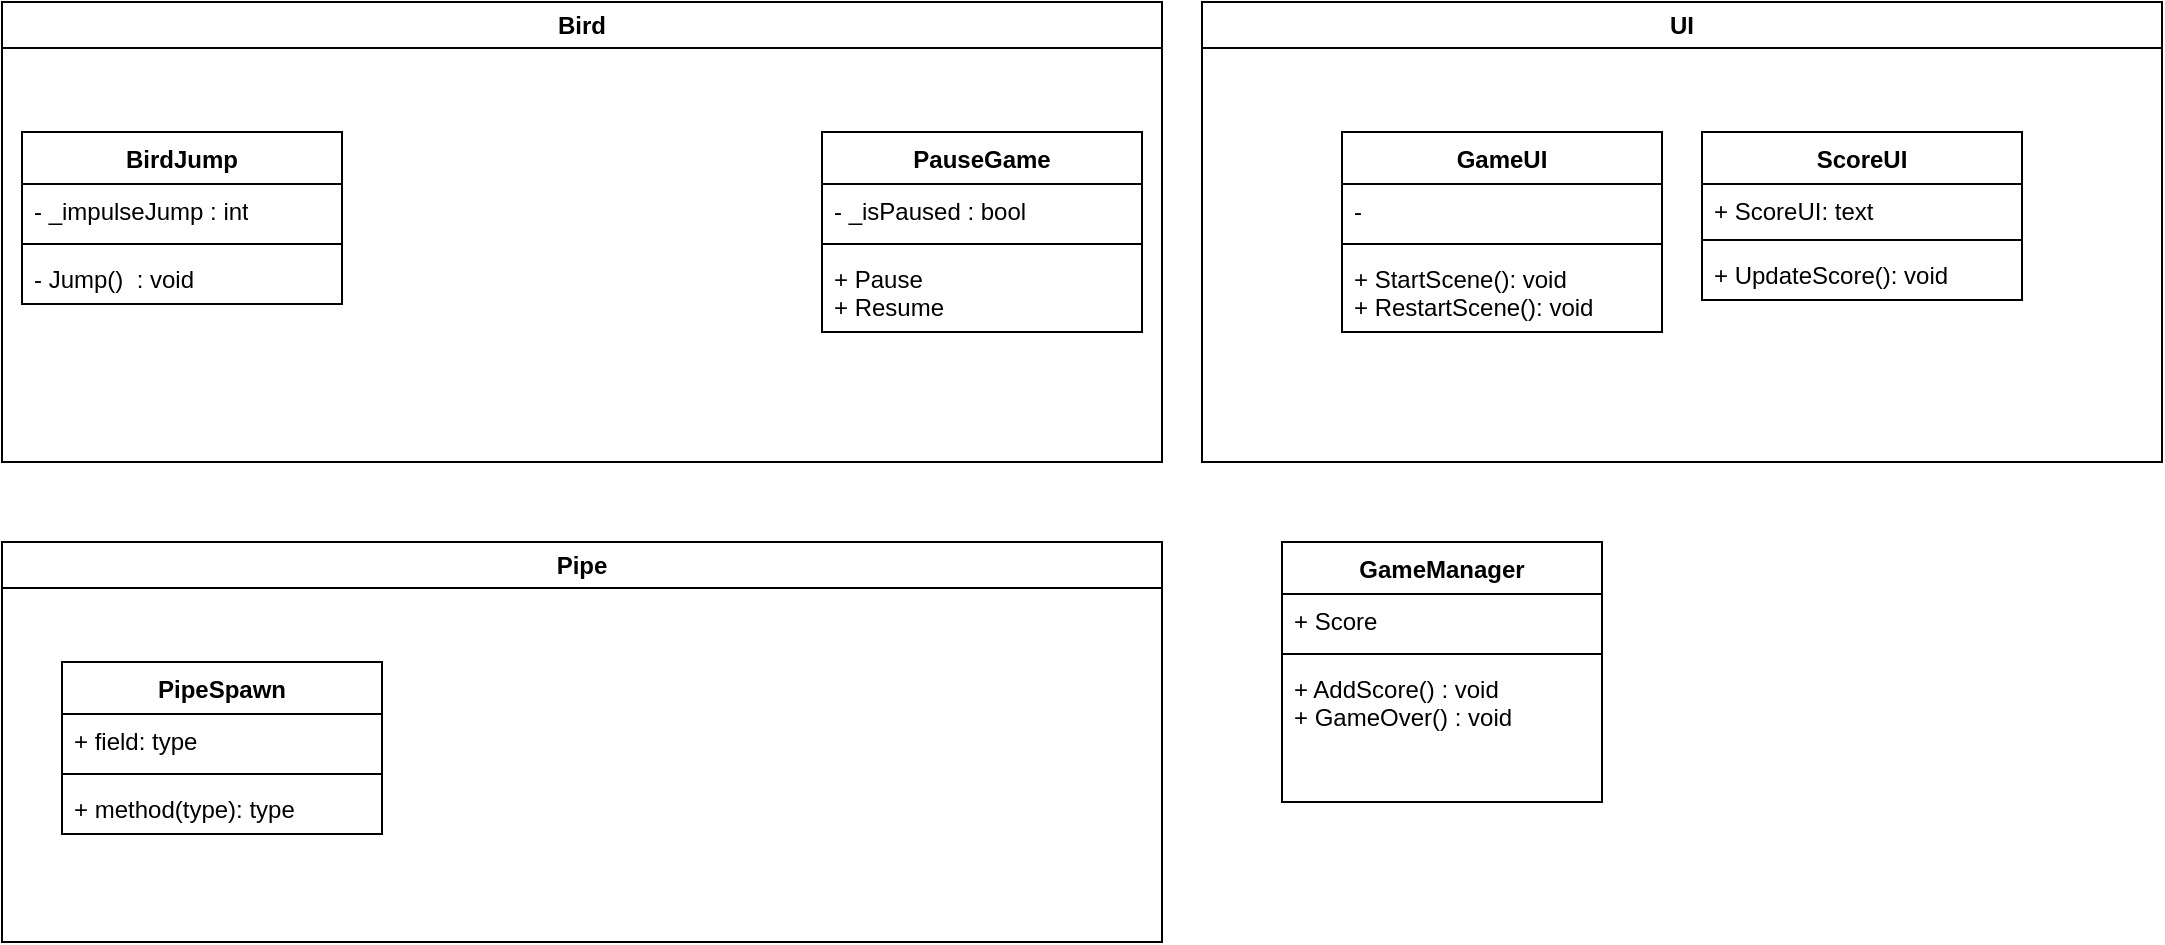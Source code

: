 <mxfile version="23.0.2" type="device">
  <diagram id="C5RBs43oDa-KdzZeNtuy" name="Page-1">
    <mxGraphModel dx="796" dy="433" grid="1" gridSize="10" guides="1" tooltips="1" connect="1" arrows="1" fold="1" page="1" pageScale="1" pageWidth="1600" pageHeight="900" math="0" shadow="0">
      <root>
        <mxCell id="WIyWlLk6GJQsqaUBKTNV-0" />
        <mxCell id="WIyWlLk6GJQsqaUBKTNV-1" parent="WIyWlLk6GJQsqaUBKTNV-0" />
        <mxCell id="B6XeAhQoPtNe8ST2HBJg-23" value="UI" style="swimlane;whiteSpace=wrap;html=1;" parent="WIyWlLk6GJQsqaUBKTNV-1" vertex="1">
          <mxGeometry x="1000" y="50" width="480" height="230" as="geometry" />
        </mxCell>
        <mxCell id="qnf-ANbU20iI3bFoUkAG-6" value="ScoreUI" style="swimlane;fontStyle=1;align=center;verticalAlign=top;childLayout=stackLayout;horizontal=1;startSize=26;horizontalStack=0;resizeParent=1;resizeParentMax=0;resizeLast=0;collapsible=1;marginBottom=0;whiteSpace=wrap;html=1;" parent="B6XeAhQoPtNe8ST2HBJg-23" vertex="1">
          <mxGeometry x="250" y="65" width="160" height="84" as="geometry" />
        </mxCell>
        <mxCell id="qnf-ANbU20iI3bFoUkAG-7" value="+ ScoreUI: text" style="text;strokeColor=none;fillColor=none;align=left;verticalAlign=top;spacingLeft=4;spacingRight=4;overflow=hidden;rotatable=0;points=[[0,0.5],[1,0.5]];portConstraint=eastwest;whiteSpace=wrap;html=1;" parent="qnf-ANbU20iI3bFoUkAG-6" vertex="1">
          <mxGeometry y="26" width="160" height="24" as="geometry" />
        </mxCell>
        <mxCell id="qnf-ANbU20iI3bFoUkAG-8" value="" style="line;strokeWidth=1;fillColor=none;align=left;verticalAlign=middle;spacingTop=-1;spacingLeft=3;spacingRight=3;rotatable=0;labelPosition=right;points=[];portConstraint=eastwest;strokeColor=inherit;" parent="qnf-ANbU20iI3bFoUkAG-6" vertex="1">
          <mxGeometry y="50" width="160" height="8" as="geometry" />
        </mxCell>
        <mxCell id="qnf-ANbU20iI3bFoUkAG-9" value="+ UpdateScore(): void" style="text;strokeColor=none;fillColor=none;align=left;verticalAlign=top;spacingLeft=4;spacingRight=4;overflow=hidden;rotatable=0;points=[[0,0.5],[1,0.5]];portConstraint=eastwest;whiteSpace=wrap;html=1;" parent="qnf-ANbU20iI3bFoUkAG-6" vertex="1">
          <mxGeometry y="58" width="160" height="26" as="geometry" />
        </mxCell>
        <mxCell id="qnf-ANbU20iI3bFoUkAG-2" value="GameUI" style="swimlane;fontStyle=1;align=center;verticalAlign=top;childLayout=stackLayout;horizontal=1;startSize=26;horizontalStack=0;resizeParent=1;resizeParentMax=0;resizeLast=0;collapsible=1;marginBottom=0;whiteSpace=wrap;html=1;" parent="B6XeAhQoPtNe8ST2HBJg-23" vertex="1">
          <mxGeometry x="70" y="65" width="160" height="100" as="geometry" />
        </mxCell>
        <mxCell id="qnf-ANbU20iI3bFoUkAG-3" value="-&amp;nbsp;" style="text;strokeColor=none;fillColor=none;align=left;verticalAlign=top;spacingLeft=4;spacingRight=4;overflow=hidden;rotatable=0;points=[[0,0.5],[1,0.5]];portConstraint=eastwest;whiteSpace=wrap;html=1;" parent="qnf-ANbU20iI3bFoUkAG-2" vertex="1">
          <mxGeometry y="26" width="160" height="26" as="geometry" />
        </mxCell>
        <mxCell id="qnf-ANbU20iI3bFoUkAG-4" value="" style="line;strokeWidth=1;fillColor=none;align=left;verticalAlign=middle;spacingTop=-1;spacingLeft=3;spacingRight=3;rotatable=0;labelPosition=right;points=[];portConstraint=eastwest;strokeColor=inherit;" parent="qnf-ANbU20iI3bFoUkAG-2" vertex="1">
          <mxGeometry y="52" width="160" height="8" as="geometry" />
        </mxCell>
        <mxCell id="qnf-ANbU20iI3bFoUkAG-5" value="+ StartScene(): void&lt;br&gt;+ RestartScene(): void" style="text;strokeColor=none;fillColor=none;align=left;verticalAlign=top;spacingLeft=4;spacingRight=4;overflow=hidden;rotatable=0;points=[[0,0.5],[1,0.5]];portConstraint=eastwest;whiteSpace=wrap;html=1;" parent="qnf-ANbU20iI3bFoUkAG-2" vertex="1">
          <mxGeometry y="60" width="160" height="40" as="geometry" />
        </mxCell>
        <mxCell id="B6XeAhQoPtNe8ST2HBJg-24" value="Bird" style="swimlane;whiteSpace=wrap;html=1;" parent="WIyWlLk6GJQsqaUBKTNV-1" vertex="1">
          <mxGeometry x="400" y="50" width="580" height="230" as="geometry" />
        </mxCell>
        <mxCell id="bFImbIh_md7jstgX_mS--0" value="BirdJump" style="swimlane;fontStyle=1;align=center;verticalAlign=top;childLayout=stackLayout;horizontal=1;startSize=26;horizontalStack=0;resizeParent=1;resizeParentMax=0;resizeLast=0;collapsible=1;marginBottom=0;whiteSpace=wrap;html=1;" parent="B6XeAhQoPtNe8ST2HBJg-24" vertex="1">
          <mxGeometry x="10" y="65" width="160" height="86" as="geometry" />
        </mxCell>
        <mxCell id="bFImbIh_md7jstgX_mS--1" value="- _impulseJump : int" style="text;strokeColor=none;fillColor=none;align=left;verticalAlign=top;spacingLeft=4;spacingRight=4;overflow=hidden;rotatable=0;points=[[0,0.5],[1,0.5]];portConstraint=eastwest;whiteSpace=wrap;html=1;" parent="bFImbIh_md7jstgX_mS--0" vertex="1">
          <mxGeometry y="26" width="160" height="26" as="geometry" />
        </mxCell>
        <mxCell id="bFImbIh_md7jstgX_mS--2" value="" style="line;strokeWidth=1;fillColor=none;align=left;verticalAlign=middle;spacingTop=-1;spacingLeft=3;spacingRight=3;rotatable=0;labelPosition=right;points=[];portConstraint=eastwest;strokeColor=inherit;" parent="bFImbIh_md7jstgX_mS--0" vertex="1">
          <mxGeometry y="52" width="160" height="8" as="geometry" />
        </mxCell>
        <mxCell id="bFImbIh_md7jstgX_mS--3" value="- Jump()&amp;nbsp; : void" style="text;strokeColor=none;fillColor=none;align=left;verticalAlign=top;spacingLeft=4;spacingRight=4;overflow=hidden;rotatable=0;points=[[0,0.5],[1,0.5]];portConstraint=eastwest;whiteSpace=wrap;html=1;" parent="bFImbIh_md7jstgX_mS--0" vertex="1">
          <mxGeometry y="60" width="160" height="26" as="geometry" />
        </mxCell>
        <mxCell id="qnf-ANbU20iI3bFoUkAG-15" value="PauseGame" style="swimlane;fontStyle=1;align=center;verticalAlign=top;childLayout=stackLayout;horizontal=1;startSize=26;horizontalStack=0;resizeParent=1;resizeParentMax=0;resizeLast=0;collapsible=1;marginBottom=0;whiteSpace=wrap;html=1;" parent="B6XeAhQoPtNe8ST2HBJg-24" vertex="1">
          <mxGeometry x="410" y="65" width="160" height="100" as="geometry" />
        </mxCell>
        <mxCell id="qnf-ANbU20iI3bFoUkAG-16" value="- _isPaused : bool" style="text;strokeColor=none;fillColor=none;align=left;verticalAlign=top;spacingLeft=4;spacingRight=4;overflow=hidden;rotatable=0;points=[[0,0.5],[1,0.5]];portConstraint=eastwest;whiteSpace=wrap;html=1;" parent="qnf-ANbU20iI3bFoUkAG-15" vertex="1">
          <mxGeometry y="26" width="160" height="26" as="geometry" />
        </mxCell>
        <mxCell id="qnf-ANbU20iI3bFoUkAG-17" value="" style="line;strokeWidth=1;fillColor=none;align=left;verticalAlign=middle;spacingTop=-1;spacingLeft=3;spacingRight=3;rotatable=0;labelPosition=right;points=[];portConstraint=eastwest;strokeColor=inherit;" parent="qnf-ANbU20iI3bFoUkAG-15" vertex="1">
          <mxGeometry y="52" width="160" height="8" as="geometry" />
        </mxCell>
        <mxCell id="qnf-ANbU20iI3bFoUkAG-18" value="+ Pause&lt;br&gt;+ Resume" style="text;strokeColor=none;fillColor=none;align=left;verticalAlign=top;spacingLeft=4;spacingRight=4;overflow=hidden;rotatable=0;points=[[0,0.5],[1,0.5]];portConstraint=eastwest;whiteSpace=wrap;html=1;" parent="qnf-ANbU20iI3bFoUkAG-15" vertex="1">
          <mxGeometry y="60" width="160" height="40" as="geometry" />
        </mxCell>
        <mxCell id="B6XeAhQoPtNe8ST2HBJg-25" value="Pipe" style="swimlane;whiteSpace=wrap;html=1;" parent="WIyWlLk6GJQsqaUBKTNV-1" vertex="1">
          <mxGeometry x="400" y="320" width="580" height="200" as="geometry" />
        </mxCell>
        <mxCell id="B6XeAhQoPtNe8ST2HBJg-26" value="PipeSpawn" style="swimlane;fontStyle=1;align=center;verticalAlign=top;childLayout=stackLayout;horizontal=1;startSize=26;horizontalStack=0;resizeParent=1;resizeParentMax=0;resizeLast=0;collapsible=1;marginBottom=0;whiteSpace=wrap;html=1;" parent="B6XeAhQoPtNe8ST2HBJg-25" vertex="1">
          <mxGeometry x="30" y="60" width="160" height="86" as="geometry" />
        </mxCell>
        <mxCell id="B6XeAhQoPtNe8ST2HBJg-27" value="+ field: type" style="text;strokeColor=none;fillColor=none;align=left;verticalAlign=top;spacingLeft=4;spacingRight=4;overflow=hidden;rotatable=0;points=[[0,0.5],[1,0.5]];portConstraint=eastwest;whiteSpace=wrap;html=1;" parent="B6XeAhQoPtNe8ST2HBJg-26" vertex="1">
          <mxGeometry y="26" width="160" height="26" as="geometry" />
        </mxCell>
        <mxCell id="B6XeAhQoPtNe8ST2HBJg-28" value="" style="line;strokeWidth=1;fillColor=none;align=left;verticalAlign=middle;spacingTop=-1;spacingLeft=3;spacingRight=3;rotatable=0;labelPosition=right;points=[];portConstraint=eastwest;strokeColor=inherit;" parent="B6XeAhQoPtNe8ST2HBJg-26" vertex="1">
          <mxGeometry y="52" width="160" height="8" as="geometry" />
        </mxCell>
        <mxCell id="B6XeAhQoPtNe8ST2HBJg-29" value="+ method(type): type" style="text;strokeColor=none;fillColor=none;align=left;verticalAlign=top;spacingLeft=4;spacingRight=4;overflow=hidden;rotatable=0;points=[[0,0.5],[1,0.5]];portConstraint=eastwest;whiteSpace=wrap;html=1;" parent="B6XeAhQoPtNe8ST2HBJg-26" vertex="1">
          <mxGeometry y="60" width="160" height="26" as="geometry" />
        </mxCell>
        <mxCell id="B6XeAhQoPtNe8ST2HBJg-31" value="GameManager" style="swimlane;fontStyle=1;align=center;verticalAlign=top;childLayout=stackLayout;horizontal=1;startSize=26;horizontalStack=0;resizeParent=1;resizeParentMax=0;resizeLast=0;collapsible=1;marginBottom=0;whiteSpace=wrap;html=1;" parent="WIyWlLk6GJQsqaUBKTNV-1" vertex="1">
          <mxGeometry x="1040" y="320" width="160" height="130" as="geometry" />
        </mxCell>
        <mxCell id="B6XeAhQoPtNe8ST2HBJg-32" value="+ Score" style="text;strokeColor=none;fillColor=none;align=left;verticalAlign=top;spacingLeft=4;spacingRight=4;overflow=hidden;rotatable=0;points=[[0,0.5],[1,0.5]];portConstraint=eastwest;whiteSpace=wrap;html=1;" parent="B6XeAhQoPtNe8ST2HBJg-31" vertex="1">
          <mxGeometry y="26" width="160" height="26" as="geometry" />
        </mxCell>
        <mxCell id="B6XeAhQoPtNe8ST2HBJg-33" value="" style="line;strokeWidth=1;fillColor=none;align=left;verticalAlign=middle;spacingTop=-1;spacingLeft=3;spacingRight=3;rotatable=0;labelPosition=right;points=[];portConstraint=eastwest;strokeColor=inherit;" parent="B6XeAhQoPtNe8ST2HBJg-31" vertex="1">
          <mxGeometry y="52" width="160" height="8" as="geometry" />
        </mxCell>
        <mxCell id="B6XeAhQoPtNe8ST2HBJg-34" value="+ AddScore() : void&lt;br&gt;+ GameOver() : void" style="text;strokeColor=none;fillColor=none;align=left;verticalAlign=top;spacingLeft=4;spacingRight=4;overflow=hidden;rotatable=0;points=[[0,0.5],[1,0.5]];portConstraint=eastwest;whiteSpace=wrap;html=1;" parent="B6XeAhQoPtNe8ST2HBJg-31" vertex="1">
          <mxGeometry y="60" width="160" height="70" as="geometry" />
        </mxCell>
      </root>
    </mxGraphModel>
  </diagram>
</mxfile>
